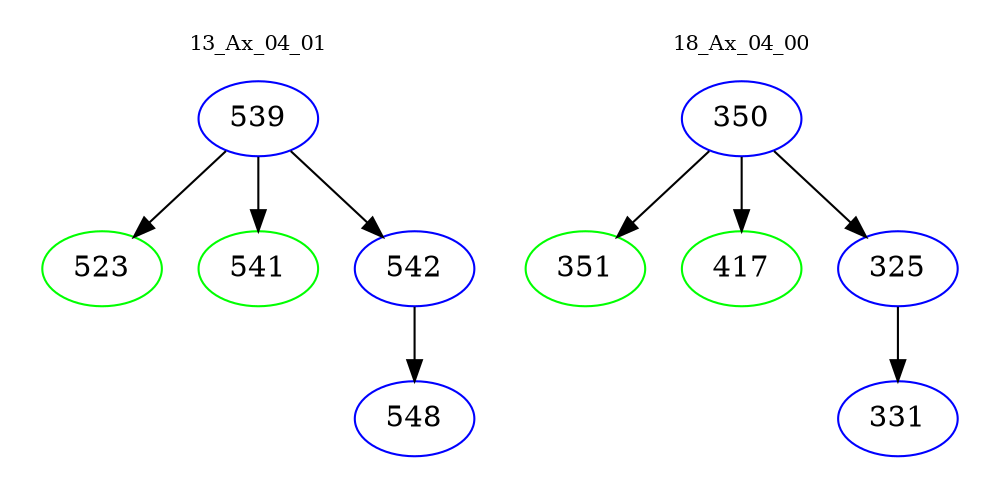 digraph{
subgraph cluster_0 {
color = white
label = "13_Ax_04_01";
fontsize=10;
T0_539 [label="539", color="blue"]
T0_539 -> T0_523 [color="black"]
T0_523 [label="523", color="green"]
T0_539 -> T0_541 [color="black"]
T0_541 [label="541", color="green"]
T0_539 -> T0_542 [color="black"]
T0_542 [label="542", color="blue"]
T0_542 -> T0_548 [color="black"]
T0_548 [label="548", color="blue"]
}
subgraph cluster_1 {
color = white
label = "18_Ax_04_00";
fontsize=10;
T1_350 [label="350", color="blue"]
T1_350 -> T1_351 [color="black"]
T1_351 [label="351", color="green"]
T1_350 -> T1_417 [color="black"]
T1_417 [label="417", color="green"]
T1_350 -> T1_325 [color="black"]
T1_325 [label="325", color="blue"]
T1_325 -> T1_331 [color="black"]
T1_331 [label="331", color="blue"]
}
}

